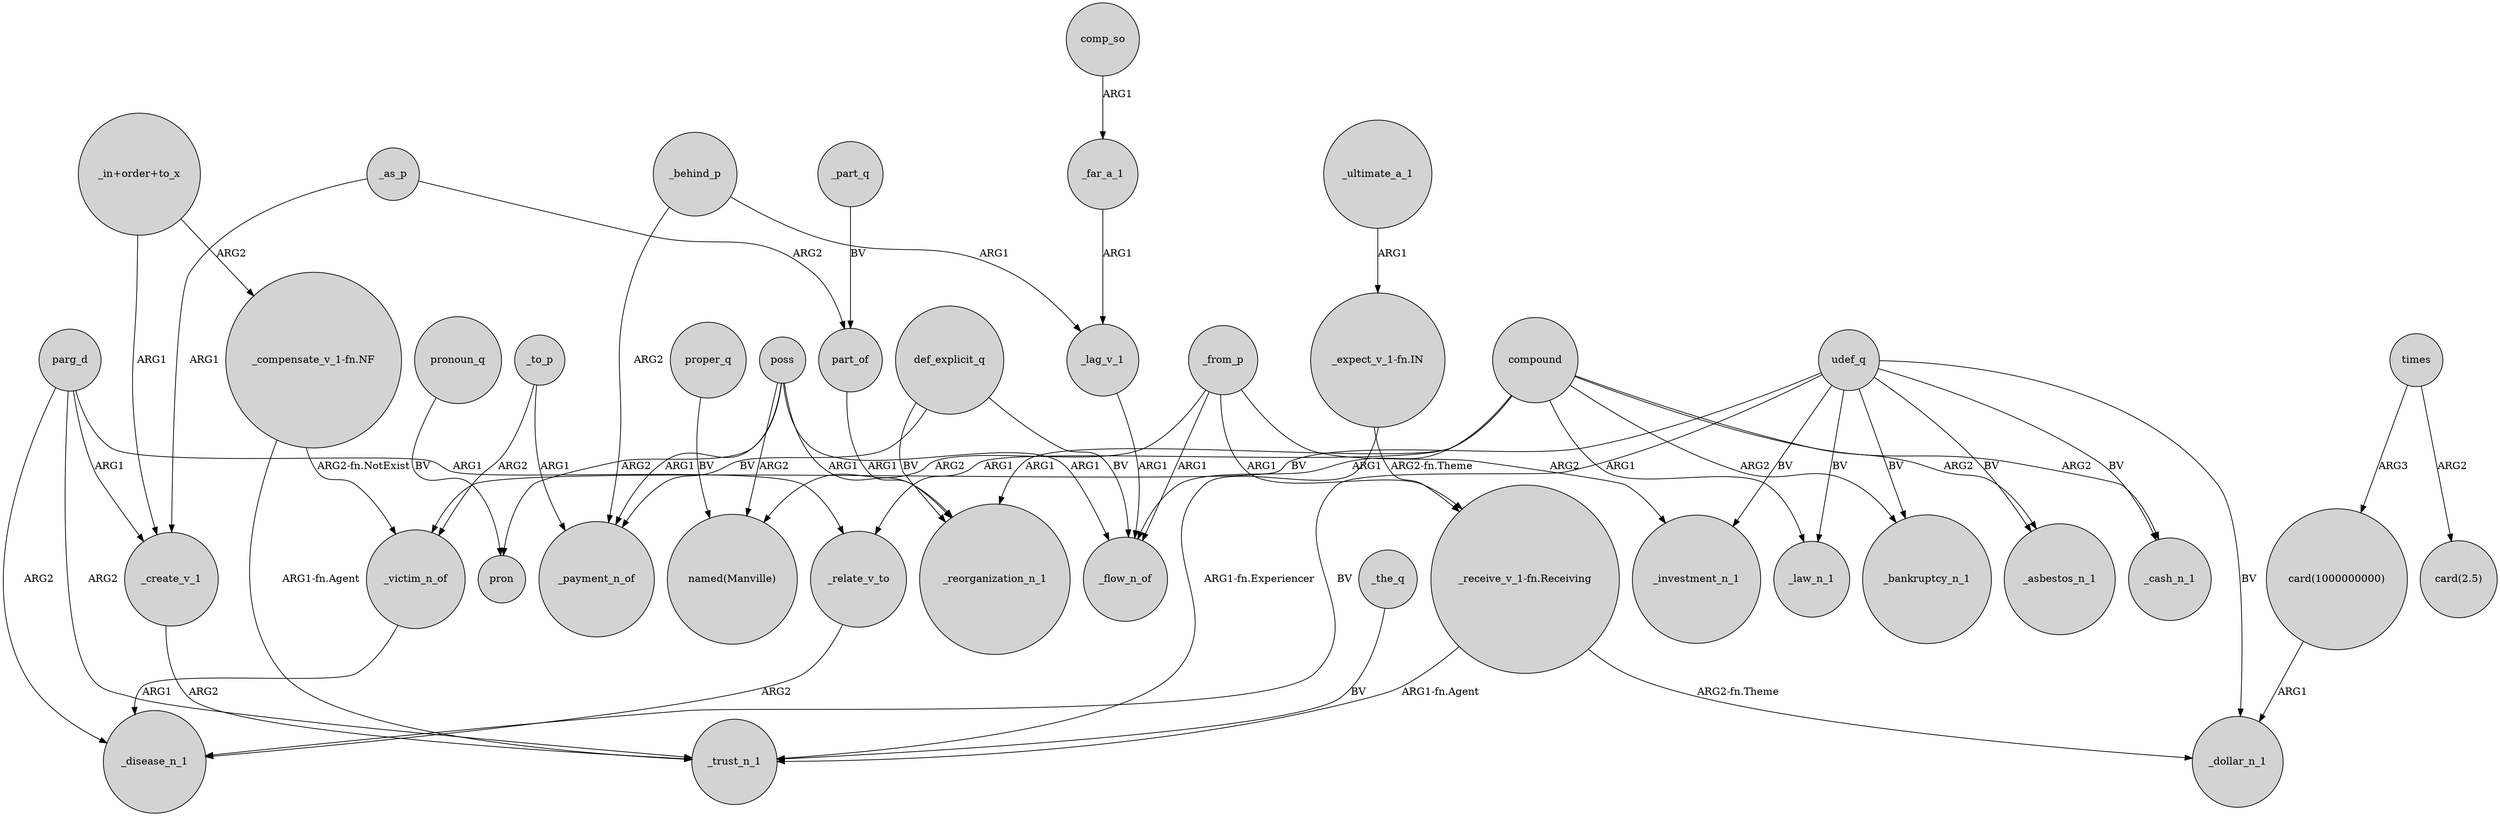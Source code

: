 digraph {
	node [shape=circle style=filled]
	parg_d -> _disease_n_1 [label=ARG2]
	"_expect_v_1-fn.IN" -> "_receive_v_1-fn.Receiving" [label="ARG2-fn.Theme"]
	udef_q -> _bankruptcy_n_1 [label=BV]
	poss -> pron [label=ARG2]
	proper_q -> "named(Manville)" [label=BV]
	poss -> "named(Manville)" [label=ARG2]
	_from_p -> "named(Manville)" [label=ARG2]
	_as_p -> part_of [label=ARG2]
	compound -> _reorganization_n_1 [label=ARG1]
	parg_d -> _relate_v_to [label=ARG1]
	udef_q -> _cash_n_1 [label=BV]
	parg_d -> _create_v_1 [label=ARG1]
	compound -> _bankruptcy_n_1 [label=ARG2]
	_far_a_1 -> _lag_v_1 [label=ARG1]
	_create_v_1 -> _trust_n_1 [label=ARG2]
	udef_q -> _victim_n_of [label=BV]
	_from_p -> _investment_n_1 [label=ARG2]
	compound -> _flow_n_of [label=ARG1]
	_behind_p -> _lag_v_1 [label=ARG1]
	_as_p -> _create_v_1 [label=ARG1]
	udef_q -> _law_n_1 [label=BV]
	"_receive_v_1-fn.Receiving" -> _dollar_n_1 [label="ARG2-fn.Theme"]
	_part_q -> part_of [label=BV]
	poss -> _payment_n_of [label=ARG1]
	times -> "card(1000000000)" [label=ARG3]
	poss -> _flow_n_of [label=ARG1]
	comp_so -> _far_a_1 [label=ARG1]
	pronoun_q -> pron [label=BV]
	_to_p -> _payment_n_of [label=ARG1]
	parg_d -> _trust_n_1 [label=ARG2]
	"_compensate_v_1-fn.NF" -> _trust_n_1 [label="ARG1-fn.Agent"]
	"_in+order+to_x" -> _create_v_1 [label=ARG1]
	poss -> _reorganization_n_1 [label=ARG1]
	_behind_p -> _payment_n_of [label=ARG2]
	"_compensate_v_1-fn.NF" -> _victim_n_of [label="ARG2-fn.NotExist"]
	def_explicit_q -> _payment_n_of [label=BV]
	times -> "card(2.5)" [label=ARG2]
	_lag_v_1 -> _flow_n_of [label=ARG1]
	"_receive_v_1-fn.Receiving" -> _trust_n_1 [label="ARG1-fn.Agent"]
	udef_q -> _asbestos_n_1 [label=BV]
	def_explicit_q -> _flow_n_of [label=BV]
	_relate_v_to -> _disease_n_1 [label=ARG2]
	_the_q -> _trust_n_1 [label=BV]
	_from_p -> "_receive_v_1-fn.Receiving" [label=ARG1]
	udef_q -> _investment_n_1 [label=BV]
	"_expect_v_1-fn.IN" -> _trust_n_1 [label="ARG1-fn.Experiencer"]
	compound -> _relate_v_to [label=ARG1]
	compound -> _cash_n_1 [label=ARG2]
	_from_p -> _flow_n_of [label=ARG1]
	_to_p -> _victim_n_of [label=ARG2]
	compound -> _law_n_1 [label=ARG1]
	"card(1000000000)" -> _dollar_n_1 [label=ARG1]
	def_explicit_q -> _reorganization_n_1 [label=BV]
	compound -> _asbestos_n_1 [label=ARG2]
	udef_q -> _disease_n_1 [label=BV]
	_ultimate_a_1 -> "_expect_v_1-fn.IN" [label=ARG1]
	udef_q -> _dollar_n_1 [label=BV]
	part_of -> _reorganization_n_1 [label=ARG1]
	_victim_n_of -> _disease_n_1 [label=ARG1]
	"_in+order+to_x" -> "_compensate_v_1-fn.NF" [label=ARG2]
}

